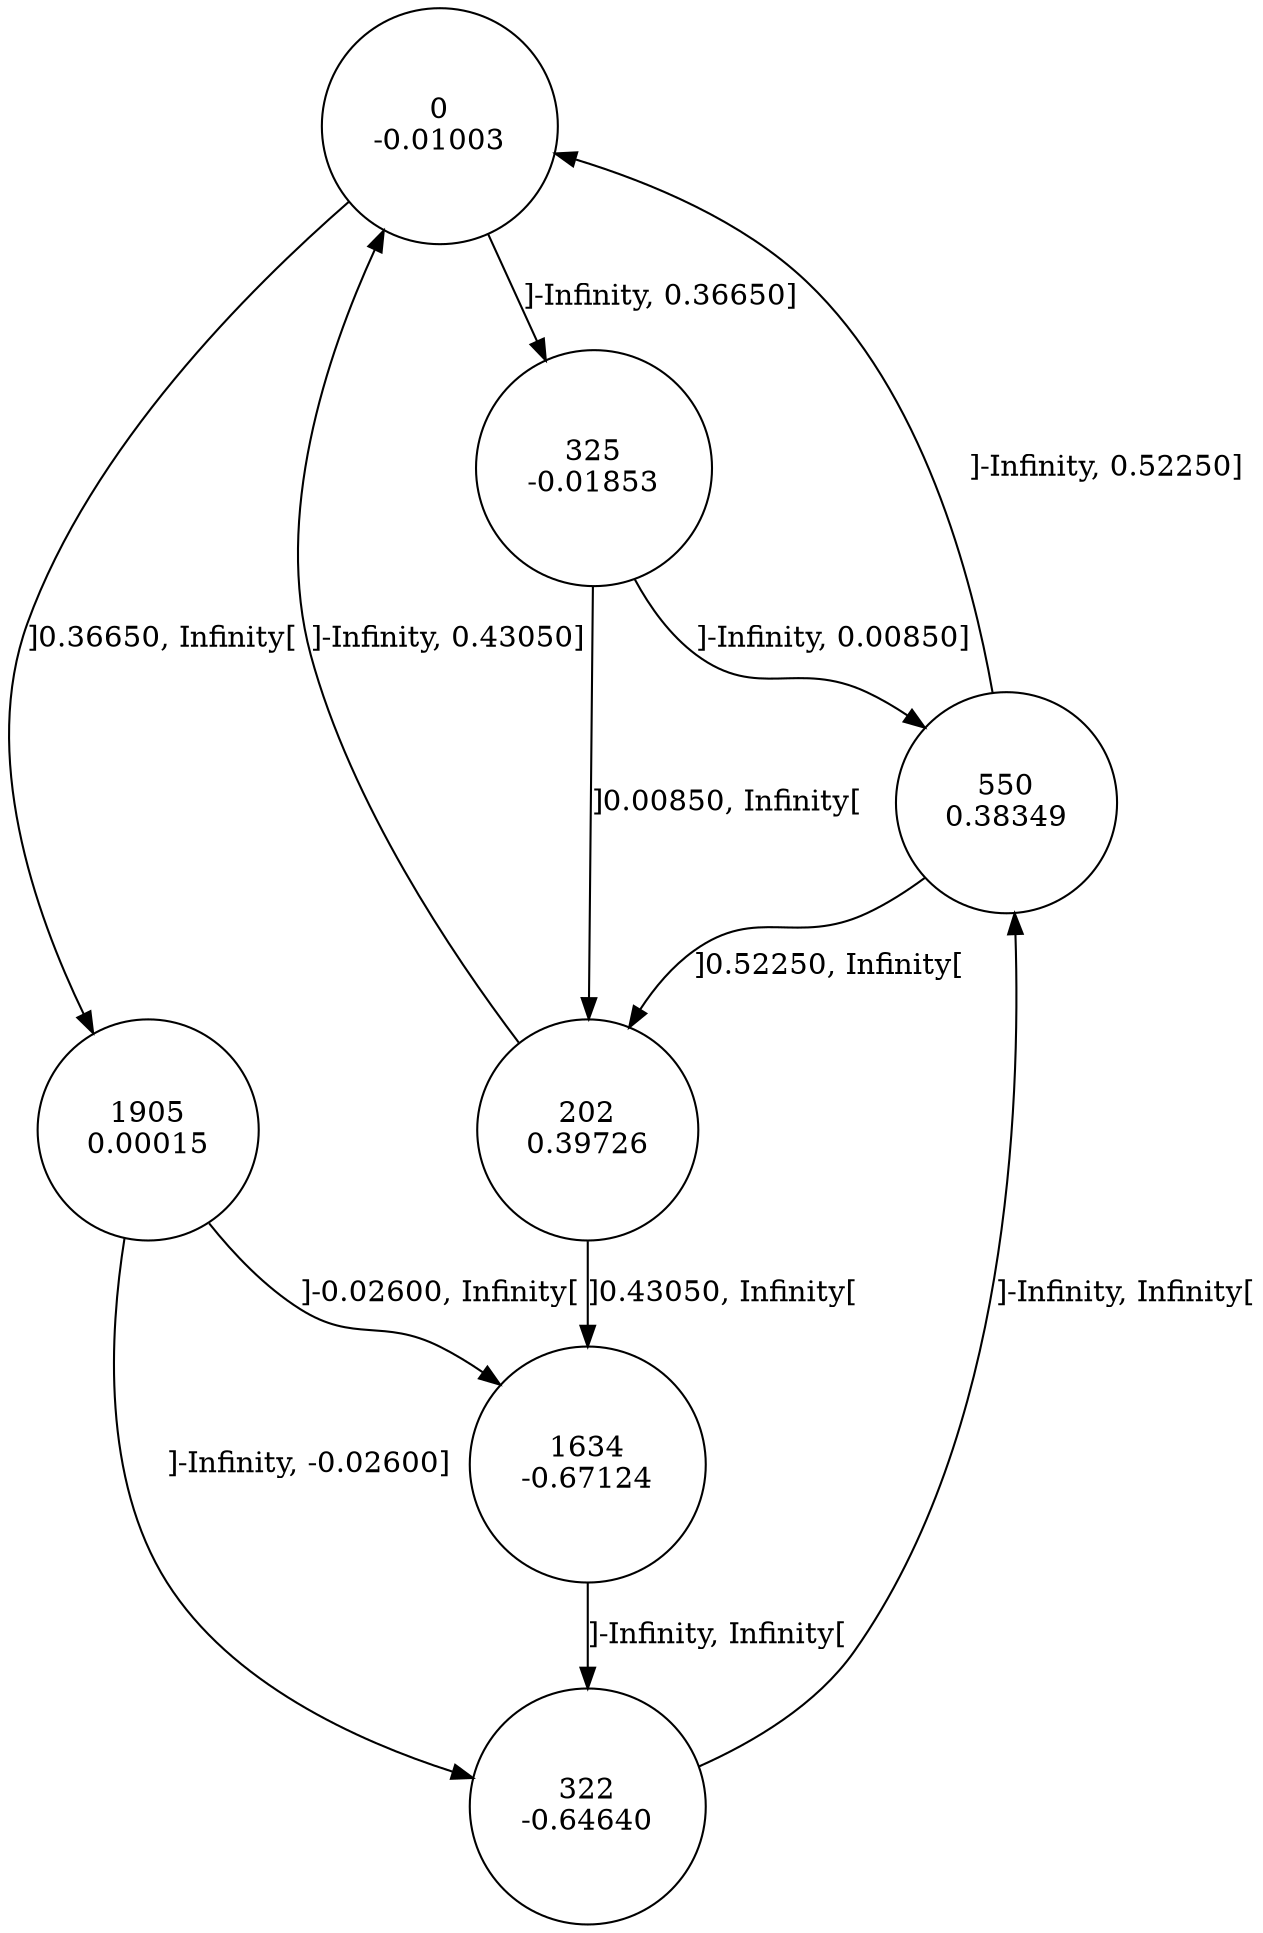 digraph DFA {
0 [shape=circle, label="0\n-0.01003"];
	0 -> 325 [label="]-Infinity, 0.36650]"];
	0 -> 1905 [label="]0.36650, Infinity["];
1905 [shape=circle, label="1905\n0.00015"];
	1905 -> 322 [label="]-Infinity, -0.02600]"];
	1905 -> 1634 [label="]-0.02600, Infinity["];
1634 [shape=circle, label="1634\n-0.67124"];
	1634 -> 322 [label="]-Infinity, Infinity["];
322 [shape=circle, label="322\n-0.64640"];
	322 -> 550 [label="]-Infinity, Infinity["];
550 [shape=circle, label="550\n0.38349"];
	550 -> 0 [label="]-Infinity, 0.52250]"];
	550 -> 202 [label="]0.52250, Infinity["];
202 [shape=circle, label="202\n0.39726"];
	202 -> 0 [label="]-Infinity, 0.43050]"];
	202 -> 1634 [label="]0.43050, Infinity["];
325 [shape=circle, label="325\n-0.01853"];
	325 -> 550 [label="]-Infinity, 0.00850]"];
	325 -> 202 [label="]0.00850, Infinity["];
}